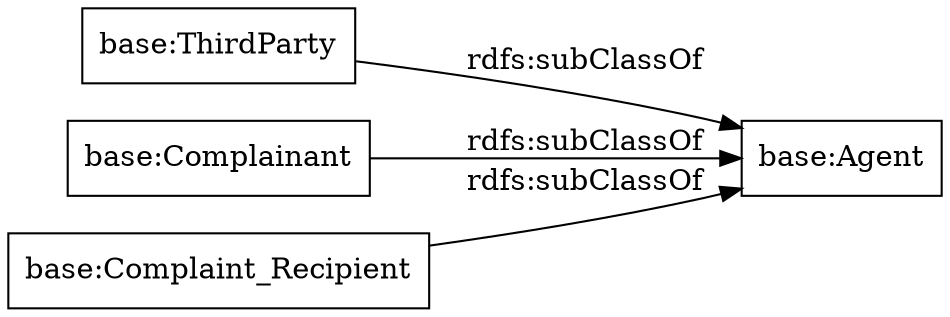 digraph ar2dtool_diagram { 
rankdir=LR;
size="1000"
node [shape = rectangle, color="black"]; "base:ThirdParty" "base:Agent" "base:Complainant" "base:Complaint_Recipient" ; /*classes style*/
	"base:Complaint_Recipient" -> "base:Agent" [ label = "rdfs:subClassOf" ];
	"base:ThirdParty" -> "base:Agent" [ label = "rdfs:subClassOf" ];
	"base:Complainant" -> "base:Agent" [ label = "rdfs:subClassOf" ];

}
